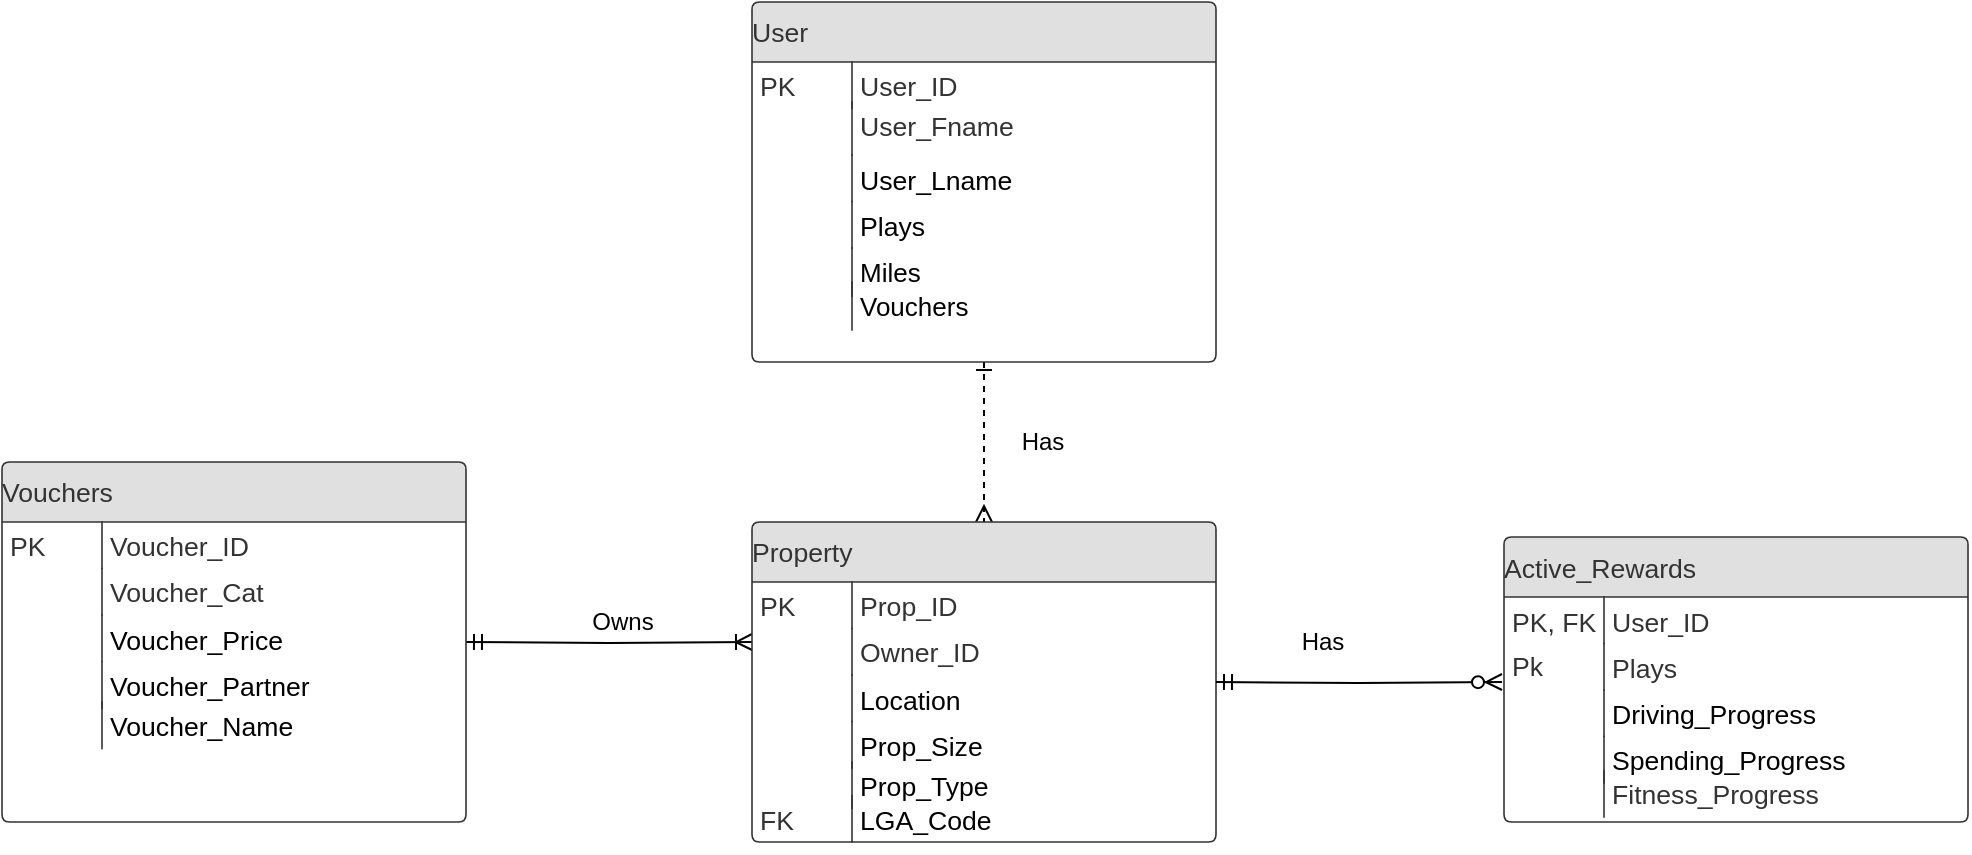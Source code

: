 <mxfile version="15.2.9" type="device"><diagram id="SQCpukUulNE3Q9X-TcTC" name="Page-1"><mxGraphModel dx="853" dy="761" grid="1" gridSize="10" guides="1" tooltips="1" connect="1" arrows="1" fold="1" page="1" pageScale="1" pageWidth="850" pageHeight="1100" math="0" shadow="0"><root><mxCell id="0"/><mxCell id="1" parent="0"/><mxCell id="VufEPpmT3j-8bE0lsxzM-18" style="edgeStyle=orthogonalEdgeStyle;rounded=0;orthogonalLoop=1;jettySize=auto;html=1;exitX=0.5;exitY=1;exitDx=0;exitDy=0;entryX=0.5;entryY=0;entryDx=0;entryDy=0;startArrow=ERone;startFill=0;endArrow=ERmany;endFill=0;dashed=1;" parent="1" source="zENokHh024ddblygaV4d-23" target="VufEPpmT3j-8bE0lsxzM-58" edge="1"><mxGeometry relative="1" as="geometry"/></mxCell><mxCell id="zENokHh024ddblygaV4d-23" value="User" style="html=1;overflow=block;blockSpacing=1;whiteSpace=wrap;swimlane;resizeParent=1;resizeParentMax=0;resizeLast=0;collapsible=0;marginBottom=0;fontStyle=0;swimlaneFillColor=#ffffff;startSize=30;whiteSpace=wrap;fontSize=13.3;fontColor=#333333;align=left;fillColor=#e0e0e0;whiteSpace=wrap;spacing=0;strokeColor=#333333;strokeOpacity=100;fillOpacity=100;rounded=1;absoluteArcSize=1;arcSize=7.5;strokeWidth=0.8;" parent="1" vertex="1"><mxGeometry x="515" y="340" width="232" height="180" as="geometry"/></mxCell><mxCell id="zENokHh024ddblygaV4d-24" value="PK" style="strokeColor=none;part=1;resizeHeight=0;align=left;verticalAlign=top;spacingLeft=4;spacingRight=4;overflow=hidden;rotatable=0;points=[[0,0.5],[1,0.5]];portConstraint=eastwest;whiteSpace=wrap;swimlaneFillColor=#ffffff;whiteSpace=wrap;fontSize=13.3;fontColor=#333333;fillColor=none;strokeOpacity=100;fillOpacity=100;whiteSpace=wrap;spacing=0;rounded=1;absoluteArcSize=1;arcSize=7.5;strokeWidth=0.8;" parent="zENokHh024ddblygaV4d-23" vertex="1"><mxGeometry y="30" width="54.191" height="23.25" as="geometry"/></mxCell><mxCell id="zENokHh024ddblygaV4d-25" value="User_ID" style="shape=partialRectangle;top=0;right=0;bottom=0;part=1;resizeHeight=0;align=left;verticalAlign=top;spacingLeft=4;spacingRight=4;overflow=hidden;rotatable=0;points=[[0,0.5],[1,0.5]];portConstraint=eastwest;whiteSpace=wrap;swimlaneFillColor=#ffffff;whiteSpace=wrap;fontSize=13.3;fontColor=#333333;fillColor=none;strokeOpacity=100;fillOpacity=100;whiteSpace=wrap;spacing=0;strokeColor=#333333;rounded=1;absoluteArcSize=1;arcSize=7.5;strokeWidth=0.8;" parent="zENokHh024ddblygaV4d-23" vertex="1"><mxGeometry x="50" y="30" width="160" height="23.25" as="geometry"/></mxCell><mxCell id="zENokHh024ddblygaV4d-26" value="" style="strokeColor=none;part=1;resizeHeight=0;align=left;verticalAlign=top;spacingLeft=4;spacingRight=4;overflow=hidden;rotatable=0;points=[[0,0.5],[1,0.5]];portConstraint=eastwest;whiteSpace=wrap;swimlaneFillColor=#ffffff;whiteSpace=wrap;fontSize=13;fillColor=none;strokeOpacity=100;fillOpacity=100;whiteSpace=wrap;spacing=0;rounded=1;absoluteArcSize=1;arcSize=7.5;strokeWidth=0.8;" parent="zENokHh024ddblygaV4d-23" vertex="1"><mxGeometry y="53.25" width="54.191" height="23.25" as="geometry"/></mxCell><mxCell id="zENokHh024ddblygaV4d-27" value="User_Fname" style="shape=partialRectangle;top=0;right=0;bottom=0;part=1;resizeHeight=0;align=left;verticalAlign=top;spacingLeft=4;spacingRight=4;overflow=hidden;rotatable=0;points=[[0,0.5],[1,0.5]];portConstraint=eastwest;whiteSpace=wrap;swimlaneFillColor=#ffffff;whiteSpace=wrap;fontSize=13.3;fontColor=#333333;fillColor=none;strokeOpacity=100;fillOpacity=100;whiteSpace=wrap;spacing=0;strokeColor=#333333;rounded=1;absoluteArcSize=1;arcSize=7.5;strokeWidth=0.8;" parent="zENokHh024ddblygaV4d-23" vertex="1"><mxGeometry x="50" y="50" width="160" height="26.5" as="geometry"/></mxCell><mxCell id="zENokHh024ddblygaV4d-28" value="" style="strokeColor=none;part=1;resizeHeight=0;align=left;verticalAlign=top;spacingLeft=4;spacingRight=4;overflow=hidden;rotatable=0;points=[[0,0.5],[1,0.5]];portConstraint=eastwest;whiteSpace=wrap;swimlaneFillColor=#ffffff;whiteSpace=wrap;fontSize=13;fillColor=none;strokeOpacity=100;fillOpacity=100;whiteSpace=wrap;spacing=0;rounded=1;absoluteArcSize=1;arcSize=7.5;strokeWidth=0.8;" parent="zENokHh024ddblygaV4d-23" vertex="1"><mxGeometry y="76.5" width="54.191" height="23.25" as="geometry"/></mxCell><mxCell id="zENokHh024ddblygaV4d-29" value="User_Lname" style="shape=partialRectangle;top=0;right=0;bottom=0;part=1;resizeHeight=0;align=left;verticalAlign=top;spacingLeft=4;spacingRight=4;overflow=hidden;rotatable=0;points=[[0,0.5],[1,0.5]];portConstraint=eastwest;whiteSpace=wrap;swimlaneFillColor=#ffffff;whiteSpace=wrap;fontSize=13.3;fillColor=none;strokeOpacity=100;fillOpacity=100;whiteSpace=wrap;spacing=0;strokeColor=#333333;rounded=1;absoluteArcSize=1;arcSize=7.5;strokeWidth=0.8;" parent="zENokHh024ddblygaV4d-23" vertex="1"><mxGeometry x="50" y="76.5" width="160" height="23.25" as="geometry"/></mxCell><mxCell id="zENokHh024ddblygaV4d-30" value="" style="strokeColor=none;part=1;resizeHeight=0;align=left;verticalAlign=top;spacingLeft=4;spacingRight=4;overflow=hidden;rotatable=0;points=[[0,0.5],[1,0.5]];portConstraint=eastwest;whiteSpace=wrap;swimlaneFillColor=#ffffff;whiteSpace=wrap;fontSize=13;fillColor=none;strokeOpacity=100;fillOpacity=100;whiteSpace=wrap;spacing=0;rounded=1;absoluteArcSize=1;arcSize=7.5;strokeWidth=0.8;" parent="zENokHh024ddblygaV4d-23" vertex="1"><mxGeometry y="99.75" width="54.191" height="23.25" as="geometry"/></mxCell><mxCell id="zENokHh024ddblygaV4d-31" value="Plays" style="shape=partialRectangle;top=0;right=0;bottom=0;part=1;resizeHeight=0;align=left;verticalAlign=top;spacingLeft=4;spacingRight=4;overflow=hidden;rotatable=0;points=[[0,0.5],[1,0.5]];portConstraint=eastwest;whiteSpace=wrap;swimlaneFillColor=#ffffff;whiteSpace=wrap;fontSize=13.3;fillColor=none;strokeOpacity=100;fillOpacity=100;whiteSpace=wrap;spacing=0;strokeColor=#333333;rounded=1;absoluteArcSize=1;arcSize=7.5;strokeWidth=0.8;" parent="zENokHh024ddblygaV4d-23" vertex="1"><mxGeometry x="50" y="99.75" width="160" height="23.25" as="geometry"/></mxCell><mxCell id="zENokHh024ddblygaV4d-32" value="" style="strokeColor=none;part=1;resizeHeight=0;align=left;verticalAlign=top;spacingLeft=4;spacingRight=4;overflow=hidden;rotatable=0;points=[[0,0.5],[1,0.5]];portConstraint=eastwest;whiteSpace=wrap;swimlaneFillColor=#ffffff;whiteSpace=wrap;fontSize=13;fillColor=none;strokeOpacity=100;fillOpacity=100;whiteSpace=wrap;spacing=0;rounded=1;absoluteArcSize=1;arcSize=7.5;strokeWidth=0.8;" parent="zENokHh024ddblygaV4d-23" vertex="1"><mxGeometry y="123" width="54.191" height="24" as="geometry"/></mxCell><mxCell id="zENokHh024ddblygaV4d-33" value="Miles" style="shape=partialRectangle;top=0;right=0;bottom=0;part=1;resizeHeight=0;align=left;verticalAlign=top;spacingLeft=4;spacingRight=4;overflow=hidden;rotatable=0;points=[[0,0.5],[1,0.5]];portConstraint=eastwest;whiteSpace=wrap;swimlaneFillColor=#ffffff;whiteSpace=wrap;fontSize=13;fillColor=none;strokeOpacity=100;fillOpacity=100;whiteSpace=wrap;spacing=0;strokeColor=#333333;rounded=1;absoluteArcSize=1;arcSize=7.5;strokeWidth=0.8;" parent="zENokHh024ddblygaV4d-23" vertex="1"><mxGeometry x="50" y="123" width="160" height="24" as="geometry"/></mxCell><mxCell id="zRDouFZSX-zdtsdt7nD2-2" value="Vouchers" style="shape=partialRectangle;top=0;right=0;bottom=0;part=1;resizeHeight=0;align=left;verticalAlign=top;spacingLeft=4;spacingRight=4;overflow=hidden;rotatable=0;points=[[0,0.5],[1,0.5]];portConstraint=eastwest;whiteSpace=wrap;swimlaneFillColor=#ffffff;whiteSpace=wrap;fontSize=13;fillColor=none;strokeOpacity=100;fillOpacity=100;whiteSpace=wrap;spacing=0;strokeColor=#333333;rounded=1;absoluteArcSize=1;arcSize=7.5;strokeWidth=0.8;" vertex="1" parent="zENokHh024ddblygaV4d-23"><mxGeometry x="50" y="140" width="160.81" height="24" as="geometry"/></mxCell><mxCell id="VufEPpmT3j-8bE0lsxzM-88" style="edgeStyle=orthogonalEdgeStyle;rounded=0;orthogonalLoop=1;jettySize=auto;html=1;entryX=1;entryY=0.5;entryDx=0;entryDy=0;startArrow=ERoneToMany;startFill=0;endArrow=ERmandOne;endFill=0;" parent="1" target="VufEPpmT3j-8bE0lsxzM-74" edge="1"><mxGeometry relative="1" as="geometry"><mxPoint x="515" y="660" as="sourcePoint"/></mxGeometry></mxCell><mxCell id="VufEPpmT3j-8bE0lsxzM-58" value="Property" style="html=1;overflow=block;blockSpacing=1;whiteSpace=wrap;swimlane;resizeParent=1;resizeParentMax=0;resizeLast=0;collapsible=0;marginBottom=0;fontStyle=0;swimlaneFillColor=#ffffff;startSize=30;whiteSpace=wrap;fontSize=13.3;fontColor=#333333;align=left;fillColor=#e0e0e0;whiteSpace=wrap;spacing=0;strokeColor=#333333;strokeOpacity=100;fillOpacity=100;rounded=1;absoluteArcSize=1;arcSize=7.5;strokeWidth=0.8;" parent="1" vertex="1"><mxGeometry x="515" y="600" width="232" height="160" as="geometry"/></mxCell><mxCell id="VufEPpmT3j-8bE0lsxzM-59" value="PK" style="strokeColor=none;part=1;resizeHeight=0;align=left;verticalAlign=top;spacingLeft=4;spacingRight=4;overflow=hidden;rotatable=0;points=[[0,0.5],[1,0.5]];portConstraint=eastwest;whiteSpace=wrap;swimlaneFillColor=#ffffff;whiteSpace=wrap;fontSize=13.3;fontColor=#333333;fillColor=none;strokeOpacity=100;fillOpacity=100;whiteSpace=wrap;spacing=0;rounded=1;absoluteArcSize=1;arcSize=7.5;strokeWidth=0.8;" parent="VufEPpmT3j-8bE0lsxzM-58" vertex="1"><mxGeometry y="30" width="54.191" height="23.25" as="geometry"/></mxCell><mxCell id="VufEPpmT3j-8bE0lsxzM-60" value="Prop_ID" style="shape=partialRectangle;top=0;right=0;bottom=0;part=1;resizeHeight=0;align=left;verticalAlign=top;spacingLeft=4;spacingRight=4;overflow=hidden;rotatable=0;points=[[0,0.5],[1,0.5]];portConstraint=eastwest;whiteSpace=wrap;swimlaneFillColor=#ffffff;whiteSpace=wrap;fontSize=13.3;fontColor=#333333;fillColor=none;strokeOpacity=100;fillOpacity=100;whiteSpace=wrap;spacing=0;strokeColor=#333333;rounded=1;absoluteArcSize=1;arcSize=7.5;strokeWidth=0.8;" parent="VufEPpmT3j-8bE0lsxzM-58" vertex="1"><mxGeometry x="50" y="30" width="160" height="23.25" as="geometry"/></mxCell><mxCell id="VufEPpmT3j-8bE0lsxzM-62" value="Owner_ID" style="shape=partialRectangle;top=0;right=0;bottom=0;part=1;resizeHeight=0;align=left;verticalAlign=top;spacingLeft=4;spacingRight=4;overflow=hidden;rotatable=0;points=[[0,0.5],[1,0.5]];portConstraint=eastwest;whiteSpace=wrap;swimlaneFillColor=#ffffff;whiteSpace=wrap;fontSize=13.3;fontColor=#333333;fillColor=none;strokeOpacity=100;fillOpacity=100;whiteSpace=wrap;spacing=0;strokeColor=#333333;rounded=1;absoluteArcSize=1;arcSize=7.5;strokeWidth=0.8;" parent="VufEPpmT3j-8bE0lsxzM-58" vertex="1"><mxGeometry x="50" y="53.25" width="160" height="23.25" as="geometry"/></mxCell><mxCell id="VufEPpmT3j-8bE0lsxzM-64" value="Location" style="shape=partialRectangle;top=0;right=0;bottom=0;part=1;resizeHeight=0;align=left;verticalAlign=top;spacingLeft=4;spacingRight=4;overflow=hidden;rotatable=0;points=[[0,0.5],[1,0.5]];portConstraint=eastwest;whiteSpace=wrap;swimlaneFillColor=#ffffff;whiteSpace=wrap;fontSize=13.3;fillColor=none;strokeOpacity=100;fillOpacity=100;whiteSpace=wrap;spacing=0;strokeColor=#333333;rounded=1;absoluteArcSize=1;arcSize=7.5;strokeWidth=0.8;" parent="VufEPpmT3j-8bE0lsxzM-58" vertex="1"><mxGeometry x="50" y="76.5" width="160" height="23.25" as="geometry"/></mxCell><mxCell id="VufEPpmT3j-8bE0lsxzM-66" value="Prop_Size" style="shape=partialRectangle;top=0;right=0;bottom=0;part=1;resizeHeight=0;align=left;verticalAlign=top;spacingLeft=4;spacingRight=4;overflow=hidden;rotatable=0;points=[[0,0.5],[1,0.5]];portConstraint=eastwest;whiteSpace=wrap;swimlaneFillColor=#ffffff;whiteSpace=wrap;fontSize=13.3;fillColor=none;strokeOpacity=100;fillOpacity=100;whiteSpace=wrap;spacing=0;strokeColor=#333333;rounded=1;absoluteArcSize=1;arcSize=7.5;strokeWidth=0.8;" parent="VufEPpmT3j-8bE0lsxzM-58" vertex="1"><mxGeometry x="50" y="99.75" width="160" height="23.25" as="geometry"/></mxCell><mxCell id="u2MMnXe-5x9UyXTP0vhr-24" value="Prop_Type" style="shape=partialRectangle;top=0;right=0;bottom=0;part=1;resizeHeight=0;align=left;verticalAlign=top;spacingLeft=4;spacingRight=4;overflow=hidden;rotatable=0;points=[[0,0.5],[1,0.5]];portConstraint=eastwest;whiteSpace=wrap;swimlaneFillColor=#ffffff;whiteSpace=wrap;fontSize=13.3;fillColor=none;strokeOpacity=100;fillOpacity=100;whiteSpace=wrap;spacing=0;strokeColor=#333333;rounded=1;absoluteArcSize=1;arcSize=7.5;strokeWidth=0.8;" parent="VufEPpmT3j-8bE0lsxzM-58" vertex="1"><mxGeometry x="50" y="120" width="160.81" height="23.25" as="geometry"/></mxCell><mxCell id="u2MMnXe-5x9UyXTP0vhr-25" value="LGA_Code" style="shape=partialRectangle;top=0;right=0;bottom=0;part=1;resizeHeight=0;align=left;verticalAlign=top;spacingLeft=4;spacingRight=4;overflow=hidden;rotatable=0;points=[[0,0.5],[1,0.5]];portConstraint=eastwest;whiteSpace=wrap;swimlaneFillColor=#ffffff;whiteSpace=wrap;fontSize=13.3;fillColor=none;strokeOpacity=100;fillOpacity=100;whiteSpace=wrap;spacing=0;strokeColor=#333333;rounded=1;absoluteArcSize=1;arcSize=7.5;strokeWidth=0.8;" parent="VufEPpmT3j-8bE0lsxzM-58" vertex="1"><mxGeometry x="50" y="136.75" width="165.81" height="23.25" as="geometry"/></mxCell><mxCell id="u2MMnXe-5x9UyXTP0vhr-27" value="FK" style="strokeColor=none;part=1;resizeHeight=0;align=left;verticalAlign=top;spacingLeft=4;spacingRight=4;overflow=hidden;rotatable=0;points=[[0,0.5],[1,0.5]];portConstraint=eastwest;whiteSpace=wrap;swimlaneFillColor=#ffffff;whiteSpace=wrap;fontSize=13.3;fontColor=#333333;fillColor=none;strokeOpacity=100;fillOpacity=100;whiteSpace=wrap;spacing=0;rounded=1;absoluteArcSize=1;arcSize=7.5;strokeWidth=0.8;" parent="VufEPpmT3j-8bE0lsxzM-58" vertex="1"><mxGeometry y="136.75" width="54.191" height="23.25" as="geometry"/></mxCell><mxCell id="VufEPpmT3j-8bE0lsxzM-74" value="Vouchers" style="html=1;overflow=block;blockSpacing=1;whiteSpace=wrap;swimlane;resizeParent=1;resizeParentMax=0;resizeLast=0;collapsible=0;marginBottom=0;fontStyle=0;swimlaneFillColor=#ffffff;startSize=30;whiteSpace=wrap;fontSize=13.3;fontColor=#333333;align=left;fillColor=#e0e0e0;whiteSpace=wrap;spacing=0;strokeColor=#333333;strokeOpacity=100;fillOpacity=100;rounded=1;absoluteArcSize=1;arcSize=7.5;strokeWidth=0.8;" parent="1" vertex="1"><mxGeometry x="140" y="570" width="232" height="180" as="geometry"/></mxCell><mxCell id="VufEPpmT3j-8bE0lsxzM-75" value="PK" style="strokeColor=none;part=1;resizeHeight=0;align=left;verticalAlign=top;spacingLeft=4;spacingRight=4;overflow=hidden;rotatable=0;points=[[0,0.5],[1,0.5]];portConstraint=eastwest;whiteSpace=wrap;swimlaneFillColor=#ffffff;whiteSpace=wrap;fontSize=13.3;fontColor=#333333;fillColor=none;strokeOpacity=100;fillOpacity=100;whiteSpace=wrap;spacing=0;rounded=1;absoluteArcSize=1;arcSize=7.5;strokeWidth=0.8;" parent="VufEPpmT3j-8bE0lsxzM-74" vertex="1"><mxGeometry y="30" width="54.191" height="23.25" as="geometry"/></mxCell><mxCell id="VufEPpmT3j-8bE0lsxzM-76" value="Voucher_ID" style="shape=partialRectangle;top=0;right=0;bottom=0;part=1;resizeHeight=0;align=left;verticalAlign=top;spacingLeft=4;spacingRight=4;overflow=hidden;rotatable=0;points=[[0,0.5],[1,0.5]];portConstraint=eastwest;whiteSpace=wrap;swimlaneFillColor=#ffffff;whiteSpace=wrap;fontSize=13.3;fontColor=#333333;fillColor=none;strokeOpacity=100;fillOpacity=100;whiteSpace=wrap;spacing=0;strokeColor=#333333;rounded=1;absoluteArcSize=1;arcSize=7.5;strokeWidth=0.8;" parent="VufEPpmT3j-8bE0lsxzM-74" vertex="1"><mxGeometry x="50" y="30" width="160" height="23.25" as="geometry"/></mxCell><mxCell id="VufEPpmT3j-8bE0lsxzM-77" value="" style="strokeColor=none;part=1;resizeHeight=0;align=left;verticalAlign=top;spacingLeft=4;spacingRight=4;overflow=hidden;rotatable=0;points=[[0,0.5],[1,0.5]];portConstraint=eastwest;whiteSpace=wrap;swimlaneFillColor=#ffffff;whiteSpace=wrap;fontSize=13;fillColor=none;strokeOpacity=100;fillOpacity=100;whiteSpace=wrap;spacing=0;rounded=1;absoluteArcSize=1;arcSize=7.5;strokeWidth=0.8;" parent="VufEPpmT3j-8bE0lsxzM-74" vertex="1"><mxGeometry y="53.25" width="54.191" height="23.25" as="geometry"/></mxCell><mxCell id="VufEPpmT3j-8bE0lsxzM-78" value="Voucher_Cat" style="shape=partialRectangle;top=0;right=0;bottom=0;part=1;resizeHeight=0;align=left;verticalAlign=top;spacingLeft=4;spacingRight=4;overflow=hidden;rotatable=0;points=[[0,0.5],[1,0.5]];portConstraint=eastwest;whiteSpace=wrap;swimlaneFillColor=#ffffff;whiteSpace=wrap;fontSize=13.3;fontColor=#333333;fillColor=none;strokeOpacity=100;fillOpacity=100;whiteSpace=wrap;spacing=0;strokeColor=#333333;rounded=1;absoluteArcSize=1;arcSize=7.5;strokeWidth=0.8;" parent="VufEPpmT3j-8bE0lsxzM-74" vertex="1"><mxGeometry x="50" y="53.25" width="160" height="23.25" as="geometry"/></mxCell><mxCell id="VufEPpmT3j-8bE0lsxzM-79" value="" style="strokeColor=none;part=1;resizeHeight=0;align=left;verticalAlign=top;spacingLeft=4;spacingRight=4;overflow=hidden;rotatable=0;points=[[0,0.5],[1,0.5]];portConstraint=eastwest;whiteSpace=wrap;swimlaneFillColor=#ffffff;whiteSpace=wrap;fontSize=13;fillColor=none;strokeOpacity=100;fillOpacity=100;whiteSpace=wrap;spacing=0;rounded=1;absoluteArcSize=1;arcSize=7.5;strokeWidth=0.8;" parent="VufEPpmT3j-8bE0lsxzM-74" vertex="1"><mxGeometry y="76.5" width="54.191" height="23.25" as="geometry"/></mxCell><mxCell id="VufEPpmT3j-8bE0lsxzM-80" value="Voucher_Price" style="shape=partialRectangle;top=0;right=0;bottom=0;part=1;resizeHeight=0;align=left;verticalAlign=top;spacingLeft=4;spacingRight=4;overflow=hidden;rotatable=0;points=[[0,0.5],[1,0.5]];portConstraint=eastwest;whiteSpace=wrap;swimlaneFillColor=#ffffff;whiteSpace=wrap;fontSize=13.3;fillColor=none;strokeOpacity=100;fillOpacity=100;whiteSpace=wrap;spacing=0;strokeColor=#333333;rounded=1;absoluteArcSize=1;arcSize=7.5;strokeWidth=0.8;" parent="VufEPpmT3j-8bE0lsxzM-74" vertex="1"><mxGeometry x="50" y="76.5" width="160" height="23.25" as="geometry"/></mxCell><mxCell id="zRDouFZSX-zdtsdt7nD2-3" value="Voucher_Partner" style="shape=partialRectangle;top=0;right=0;bottom=0;part=1;resizeHeight=0;align=left;verticalAlign=top;spacingLeft=4;spacingRight=4;overflow=hidden;rotatable=0;points=[[0,0.5],[1,0.5]];portConstraint=eastwest;whiteSpace=wrap;swimlaneFillColor=#ffffff;whiteSpace=wrap;fontSize=13.3;fillColor=none;strokeOpacity=100;fillOpacity=100;whiteSpace=wrap;spacing=0;strokeColor=#333333;rounded=1;absoluteArcSize=1;arcSize=7.5;strokeWidth=0.8;" vertex="1" parent="VufEPpmT3j-8bE0lsxzM-74"><mxGeometry x="50.001" y="100" width="155.809" height="23.25" as="geometry"/></mxCell><mxCell id="zRDouFZSX-zdtsdt7nD2-13" value="Voucher_Name" style="shape=partialRectangle;top=0;right=0;bottom=0;part=1;resizeHeight=0;align=left;verticalAlign=top;spacingLeft=4;spacingRight=4;overflow=hidden;rotatable=0;points=[[0,0.5],[1,0.5]];portConstraint=eastwest;whiteSpace=wrap;swimlaneFillColor=#ffffff;whiteSpace=wrap;fontSize=13.3;fillColor=none;strokeOpacity=100;fillOpacity=100;whiteSpace=wrap;spacing=0;strokeColor=#333333;rounded=1;absoluteArcSize=1;arcSize=7.5;strokeWidth=0.8;" vertex="1" parent="VufEPpmT3j-8bE0lsxzM-74"><mxGeometry x="50.001" y="120" width="155.809" height="23.25" as="geometry"/></mxCell><mxCell id="VufEPpmT3j-8bE0lsxzM-96" style="edgeStyle=orthogonalEdgeStyle;rounded=0;orthogonalLoop=1;jettySize=auto;html=1;entryX=1;entryY=0.5;entryDx=0;entryDy=0;startArrow=ERzeroToMany;startFill=1;endArrow=ERmandOne;endFill=0;" parent="1" target="VufEPpmT3j-8bE0lsxzM-58" edge="1"><mxGeometry relative="1" as="geometry"><mxPoint x="890" y="680" as="sourcePoint"/></mxGeometry></mxCell><mxCell id="VufEPpmT3j-8bE0lsxzM-90" value="Active_Rewards" style="html=1;overflow=block;blockSpacing=1;whiteSpace=wrap;swimlane;resizeParent=1;resizeParentMax=0;resizeLast=0;collapsible=0;marginBottom=0;fontStyle=0;swimlaneFillColor=#ffffff;startSize=30;whiteSpace=wrap;fontSize=13.3;fontColor=#333333;align=left;fillColor=#e0e0e0;whiteSpace=wrap;spacing=0;strokeColor=#333333;strokeOpacity=100;fillOpacity=100;rounded=1;absoluteArcSize=1;arcSize=7.5;strokeWidth=0.8;" parent="1" vertex="1"><mxGeometry x="891" y="607.5" width="232" height="142.5" as="geometry"/></mxCell><mxCell id="VufEPpmT3j-8bE0lsxzM-91" value="PK, FK" style="strokeColor=none;part=1;resizeHeight=0;align=left;verticalAlign=top;spacingLeft=4;spacingRight=4;overflow=hidden;rotatable=0;points=[[0,0.5],[1,0.5]];portConstraint=eastwest;whiteSpace=wrap;swimlaneFillColor=#ffffff;whiteSpace=wrap;fontSize=13.3;fontColor=#333333;fillColor=none;strokeOpacity=100;fillOpacity=100;whiteSpace=wrap;spacing=0;rounded=1;absoluteArcSize=1;arcSize=7.5;strokeWidth=0.8;" parent="VufEPpmT3j-8bE0lsxzM-90" vertex="1"><mxGeometry y="30" width="54.191" height="23.25" as="geometry"/></mxCell><mxCell id="VufEPpmT3j-8bE0lsxzM-92" value="User_ID" style="shape=partialRectangle;top=0;right=0;bottom=0;part=1;resizeHeight=0;align=left;verticalAlign=top;spacingLeft=4;spacingRight=4;overflow=hidden;rotatable=0;points=[[0,0.5],[1,0.5]];portConstraint=eastwest;whiteSpace=wrap;swimlaneFillColor=#ffffff;whiteSpace=wrap;fontSize=13.3;fontColor=#333333;fillColor=none;strokeOpacity=100;fillOpacity=100;whiteSpace=wrap;spacing=0;strokeColor=#333333;rounded=1;absoluteArcSize=1;arcSize=7.5;strokeWidth=0.8;" parent="VufEPpmT3j-8bE0lsxzM-90" vertex="1"><mxGeometry x="50" y="30" width="160" height="23.25" as="geometry"/></mxCell><mxCell id="VufEPpmT3j-8bE0lsxzM-93" value="Plays" style="shape=partialRectangle;top=0;right=0;bottom=0;part=1;resizeHeight=0;align=left;verticalAlign=top;spacingLeft=4;spacingRight=4;overflow=hidden;rotatable=0;points=[[0,0.5],[1,0.5]];portConstraint=eastwest;whiteSpace=wrap;swimlaneFillColor=#ffffff;whiteSpace=wrap;fontSize=13.3;fontColor=#333333;fillColor=none;strokeOpacity=100;fillOpacity=100;whiteSpace=wrap;spacing=0;strokeColor=#333333;rounded=1;absoluteArcSize=1;arcSize=7.5;strokeWidth=0.8;" parent="VufEPpmT3j-8bE0lsxzM-90" vertex="1"><mxGeometry x="50" y="53.25" width="160" height="23.25" as="geometry"/></mxCell><mxCell id="VufEPpmT3j-8bE0lsxzM-94" value="Driving_Progress" style="shape=partialRectangle;top=0;right=0;bottom=0;part=1;resizeHeight=0;align=left;verticalAlign=top;spacingLeft=4;spacingRight=4;overflow=hidden;rotatable=0;points=[[0,0.5],[1,0.5]];portConstraint=eastwest;whiteSpace=wrap;swimlaneFillColor=#ffffff;whiteSpace=wrap;fontSize=13.3;fillColor=none;strokeOpacity=100;fillOpacity=100;whiteSpace=wrap;spacing=0;strokeColor=#333333;rounded=1;absoluteArcSize=1;arcSize=7.5;strokeWidth=0.8;" parent="VufEPpmT3j-8bE0lsxzM-90" vertex="1"><mxGeometry x="50" y="76.5" width="160" height="23.25" as="geometry"/></mxCell><mxCell id="VufEPpmT3j-8bE0lsxzM-95" value="Spending_Progress" style="shape=partialRectangle;top=0;right=0;bottom=0;part=1;resizeHeight=0;align=left;verticalAlign=top;spacingLeft=4;spacingRight=4;overflow=hidden;rotatable=0;points=[[0,0.5],[1,0.5]];portConstraint=eastwest;whiteSpace=wrap;swimlaneFillColor=#ffffff;whiteSpace=wrap;fontSize=13.3;fillColor=none;strokeOpacity=100;fillOpacity=100;whiteSpace=wrap;spacing=0;strokeColor=#333333;rounded=1;absoluteArcSize=1;arcSize=7.5;strokeWidth=0.8;" parent="VufEPpmT3j-8bE0lsxzM-90" vertex="1"><mxGeometry x="50" y="99.75" width="160" height="23.25" as="geometry"/></mxCell><mxCell id="u2MMnXe-5x9UyXTP0vhr-22" value="Fitness_Progress" style="shape=partialRectangle;top=0;right=0;bottom=0;part=1;resizeHeight=0;align=left;verticalAlign=top;spacingLeft=4;spacingRight=4;overflow=hidden;rotatable=0;points=[[0,0.5],[1,0.5]];portConstraint=eastwest;whiteSpace=wrap;swimlaneFillColor=#ffffff;whiteSpace=wrap;fontSize=13.3;fontColor=#333333;fillColor=none;strokeOpacity=100;fillOpacity=100;whiteSpace=wrap;spacing=0;strokeColor=#333333;rounded=1;absoluteArcSize=1;arcSize=7.5;strokeWidth=0.8;" parent="VufEPpmT3j-8bE0lsxzM-90" vertex="1"><mxGeometry x="50" y="116.75" width="165.81" height="23.25" as="geometry"/></mxCell><mxCell id="zRDouFZSX-zdtsdt7nD2-1" value="Pk" style="strokeColor=none;part=1;resizeHeight=0;align=left;verticalAlign=top;spacingLeft=4;spacingRight=4;overflow=hidden;rotatable=0;points=[[0,0.5],[1,0.5]];portConstraint=eastwest;whiteSpace=wrap;swimlaneFillColor=#ffffff;whiteSpace=wrap;fontSize=13.3;fontColor=#333333;fillColor=none;strokeOpacity=100;fillOpacity=100;whiteSpace=wrap;spacing=0;rounded=1;absoluteArcSize=1;arcSize=7.5;strokeWidth=0.8;" vertex="1" parent="VufEPpmT3j-8bE0lsxzM-90"><mxGeometry y="52.5" width="54.191" height="23.25" as="geometry"/></mxCell><mxCell id="-ZW2xIWEAgADM4qXePqR-1" value="Owns" style="text;html=1;align=center;verticalAlign=middle;resizable=0;points=[];autosize=1;strokeColor=none;" parent="1" vertex="1"><mxGeometry x="425" y="640" width="50" height="20" as="geometry"/></mxCell><mxCell id="-ZW2xIWEAgADM4qXePqR-2" value="Has" style="text;html=1;align=center;verticalAlign=middle;resizable=0;points=[];autosize=1;strokeColor=none;" parent="1" vertex="1"><mxGeometry x="780" y="650" width="40" height="20" as="geometry"/></mxCell><mxCell id="-ZW2xIWEAgADM4qXePqR-3" value="Has" style="text;html=1;align=center;verticalAlign=middle;resizable=0;points=[];autosize=1;strokeColor=none;" parent="1" vertex="1"><mxGeometry x="640" y="550" width="40" height="20" as="geometry"/></mxCell></root></mxGraphModel></diagram></mxfile>